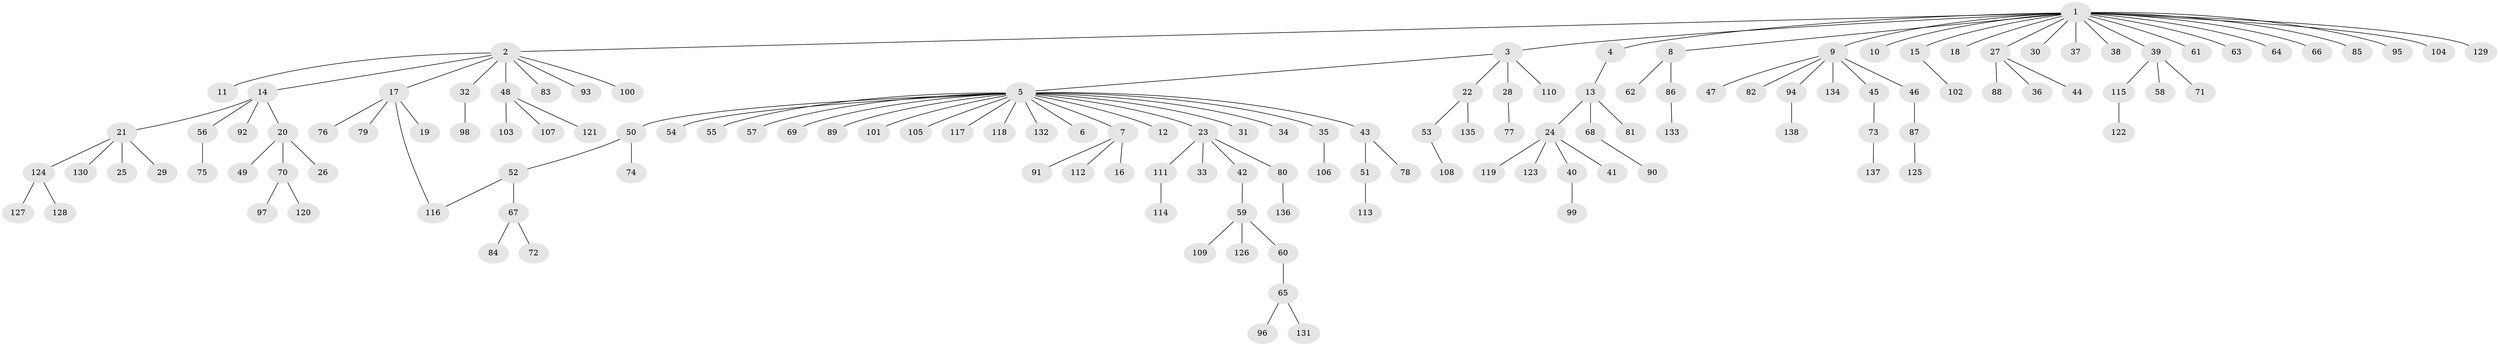 // coarse degree distribution, {20: 0.009708737864077669, 8: 0.009708737864077669, 4: 0.04854368932038835, 2: 0.10679611650485436, 19: 0.009708737864077669, 1: 0.6990291262135923, 3: 0.08737864077669903, 6: 0.009708737864077669, 7: 0.009708737864077669, 5: 0.009708737864077669}
// Generated by graph-tools (version 1.1) at 2025/51/02/27/25 19:51:55]
// undirected, 138 vertices, 138 edges
graph export_dot {
graph [start="1"]
  node [color=gray90,style=filled];
  1;
  2;
  3;
  4;
  5;
  6;
  7;
  8;
  9;
  10;
  11;
  12;
  13;
  14;
  15;
  16;
  17;
  18;
  19;
  20;
  21;
  22;
  23;
  24;
  25;
  26;
  27;
  28;
  29;
  30;
  31;
  32;
  33;
  34;
  35;
  36;
  37;
  38;
  39;
  40;
  41;
  42;
  43;
  44;
  45;
  46;
  47;
  48;
  49;
  50;
  51;
  52;
  53;
  54;
  55;
  56;
  57;
  58;
  59;
  60;
  61;
  62;
  63;
  64;
  65;
  66;
  67;
  68;
  69;
  70;
  71;
  72;
  73;
  74;
  75;
  76;
  77;
  78;
  79;
  80;
  81;
  82;
  83;
  84;
  85;
  86;
  87;
  88;
  89;
  90;
  91;
  92;
  93;
  94;
  95;
  96;
  97;
  98;
  99;
  100;
  101;
  102;
  103;
  104;
  105;
  106;
  107;
  108;
  109;
  110;
  111;
  112;
  113;
  114;
  115;
  116;
  117;
  118;
  119;
  120;
  121;
  122;
  123;
  124;
  125;
  126;
  127;
  128;
  129;
  130;
  131;
  132;
  133;
  134;
  135;
  136;
  137;
  138;
  1 -- 2;
  1 -- 3;
  1 -- 4;
  1 -- 8;
  1 -- 9;
  1 -- 10;
  1 -- 15;
  1 -- 18;
  1 -- 27;
  1 -- 30;
  1 -- 37;
  1 -- 38;
  1 -- 39;
  1 -- 61;
  1 -- 63;
  1 -- 64;
  1 -- 66;
  1 -- 85;
  1 -- 95;
  1 -- 104;
  1 -- 129;
  2 -- 11;
  2 -- 14;
  2 -- 17;
  2 -- 32;
  2 -- 48;
  2 -- 83;
  2 -- 93;
  2 -- 100;
  3 -- 5;
  3 -- 22;
  3 -- 28;
  3 -- 110;
  4 -- 13;
  5 -- 6;
  5 -- 7;
  5 -- 12;
  5 -- 23;
  5 -- 31;
  5 -- 34;
  5 -- 35;
  5 -- 43;
  5 -- 50;
  5 -- 54;
  5 -- 55;
  5 -- 57;
  5 -- 69;
  5 -- 89;
  5 -- 101;
  5 -- 105;
  5 -- 117;
  5 -- 118;
  5 -- 132;
  7 -- 16;
  7 -- 91;
  7 -- 112;
  8 -- 62;
  8 -- 86;
  9 -- 45;
  9 -- 46;
  9 -- 47;
  9 -- 82;
  9 -- 94;
  9 -- 134;
  13 -- 24;
  13 -- 68;
  13 -- 81;
  14 -- 20;
  14 -- 21;
  14 -- 56;
  14 -- 92;
  15 -- 102;
  17 -- 19;
  17 -- 76;
  17 -- 79;
  17 -- 116;
  20 -- 26;
  20 -- 49;
  20 -- 70;
  21 -- 25;
  21 -- 29;
  21 -- 124;
  21 -- 130;
  22 -- 53;
  22 -- 135;
  23 -- 33;
  23 -- 42;
  23 -- 80;
  23 -- 111;
  24 -- 40;
  24 -- 41;
  24 -- 119;
  24 -- 123;
  27 -- 36;
  27 -- 44;
  27 -- 88;
  28 -- 77;
  32 -- 98;
  35 -- 106;
  39 -- 58;
  39 -- 71;
  39 -- 115;
  40 -- 99;
  42 -- 59;
  43 -- 51;
  43 -- 78;
  45 -- 73;
  46 -- 87;
  48 -- 103;
  48 -- 107;
  48 -- 121;
  50 -- 52;
  50 -- 74;
  51 -- 113;
  52 -- 67;
  52 -- 116;
  53 -- 108;
  56 -- 75;
  59 -- 60;
  59 -- 109;
  59 -- 126;
  60 -- 65;
  65 -- 96;
  65 -- 131;
  67 -- 72;
  67 -- 84;
  68 -- 90;
  70 -- 97;
  70 -- 120;
  73 -- 137;
  80 -- 136;
  86 -- 133;
  87 -- 125;
  94 -- 138;
  111 -- 114;
  115 -- 122;
  124 -- 127;
  124 -- 128;
}

